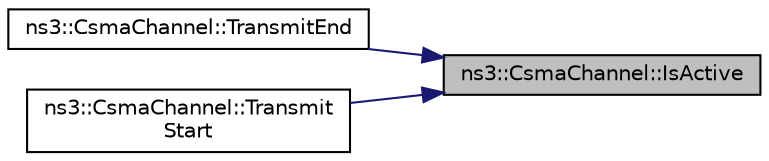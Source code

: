 digraph "ns3::CsmaChannel::IsActive"
{
 // LATEX_PDF_SIZE
  edge [fontname="Helvetica",fontsize="10",labelfontname="Helvetica",labelfontsize="10"];
  node [fontname="Helvetica",fontsize="10",shape=record];
  rankdir="RL";
  Node1 [label="ns3::CsmaChannel::IsActive",height=0.2,width=0.4,color="black", fillcolor="grey75", style="filled", fontcolor="black",tooltip="Indicates if a net device is currently attached or detached from the channel."];
  Node1 -> Node2 [dir="back",color="midnightblue",fontsize="10",style="solid",fontname="Helvetica"];
  Node2 [label="ns3::CsmaChannel::TransmitEnd",height=0.2,width=0.4,color="black", fillcolor="white", style="filled",URL="$classns3_1_1_csma_channel.html#a720272c5f63d9bdd32d7ca43925ee6d2",tooltip="Indicates that the net device has finished transmitting the packet over the channel."];
  Node1 -> Node3 [dir="back",color="midnightblue",fontsize="10",style="solid",fontname="Helvetica"];
  Node3 [label="ns3::CsmaChannel::Transmit\lStart",height=0.2,width=0.4,color="black", fillcolor="white", style="filled",URL="$classns3_1_1_csma_channel.html#a8fbc6a66752a7a3c703a2c6d1ee6e402",tooltip="Start transmitting a packet over the channel."];
}
